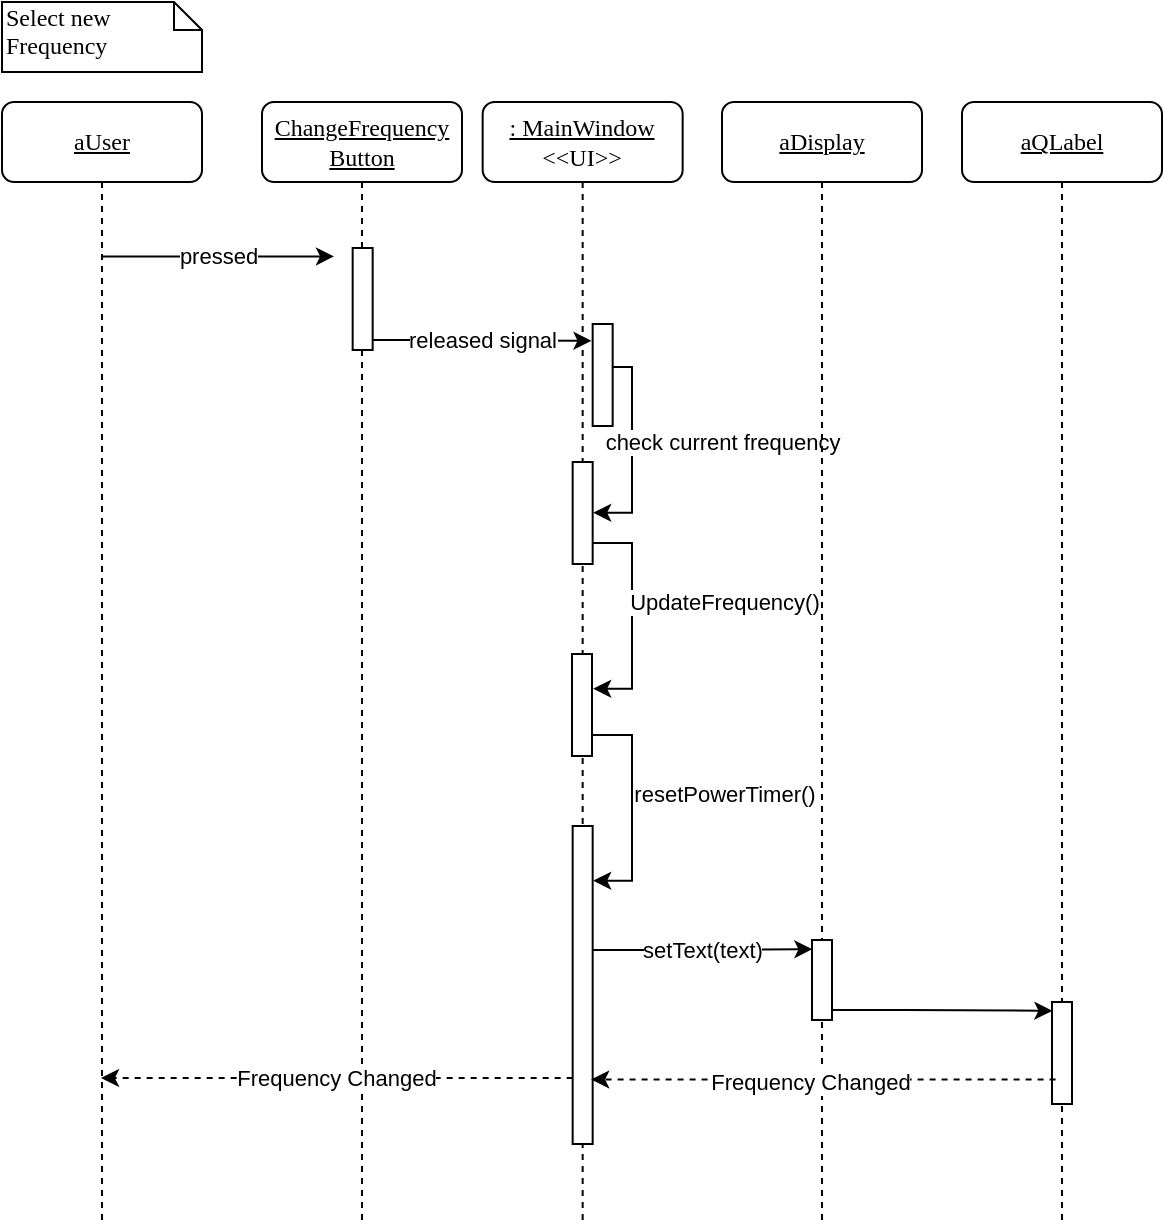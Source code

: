 <mxfile version="15.8.7" type="device"><diagram id="VuDFpsFaP6lAOEAVUjU_" name="Page-1"><mxGraphModel dx="1192" dy="682" grid="1" gridSize="10" guides="1" tooltips="1" connect="1" arrows="1" fold="1" page="1" pageScale="1" pageWidth="827" pageHeight="1169" math="0" shadow="0"><root><mxCell id="0"/><mxCell id="1" parent="0"/><mxCell id="o59TxMCRDk8W4h3pSL_5-3" value="&lt;u&gt;: MainWindow&lt;/u&gt;&lt;br&gt;&amp;lt;&amp;lt;UI&amp;gt;&amp;gt;" style="shape=umlLifeline;perimeter=lifelinePerimeter;whiteSpace=wrap;html=1;container=1;collapsible=0;recursiveResize=0;outlineConnect=0;rounded=1;shadow=0;comic=0;labelBackgroundColor=none;strokeWidth=1;fontFamily=Verdana;fontSize=12;align=center;" parent="1" vertex="1"><mxGeometry x="280.33" y="79" width="100" height="560" as="geometry"/></mxCell><mxCell id="o59TxMCRDk8W4h3pSL_5-4" value="" style="html=1;points=[];perimeter=orthogonalPerimeter;rounded=0;shadow=0;comic=0;labelBackgroundColor=none;strokeWidth=1;fontFamily=Verdana;fontSize=12;align=center;" parent="o59TxMCRDk8W4h3pSL_5-3" vertex="1"><mxGeometry x="45.0" y="180" width="10" height="51" as="geometry"/></mxCell><mxCell id="o59TxMCRDk8W4h3pSL_5-14" value="check current frequency" style="edgeStyle=orthogonalEdgeStyle;rounded=0;orthogonalLoop=1;jettySize=auto;html=1;entryX=1.06;entryY=0.576;entryDx=0;entryDy=0;entryPerimeter=0;" parent="o59TxMCRDk8W4h3pSL_5-3" edge="1"><mxGeometry x="0.021" y="45" relative="1" as="geometry"><mxPoint x="55.0" y="132.5" as="sourcePoint"/><mxPoint x="55.27" y="205.376" as="targetPoint"/><Array as="points"><mxPoint x="74.67" y="133"/><mxPoint x="74.67" y="205"/></Array><mxPoint as="offset"/></mxGeometry></mxCell><mxCell id="o59TxMCRDk8W4h3pSL_5-5" value="&lt;u&gt;aDisplay&lt;/u&gt;" style="shape=umlLifeline;perimeter=lifelinePerimeter;whiteSpace=wrap;html=1;container=1;collapsible=0;recursiveResize=0;outlineConnect=0;rounded=1;shadow=0;comic=0;labelBackgroundColor=none;strokeWidth=1;fontFamily=Verdana;fontSize=12;align=center;" parent="1" vertex="1"><mxGeometry x="400" y="79" width="100" height="560" as="geometry"/></mxCell><mxCell id="o59TxMCRDk8W4h3pSL_5-6" value="" style="html=1;points=[];perimeter=orthogonalPerimeter;rounded=0;shadow=0;comic=0;labelBackgroundColor=none;strokeWidth=1;fontFamily=Verdana;fontSize=12;align=center;" parent="o59TxMCRDk8W4h3pSL_5-5" vertex="1"><mxGeometry x="45" y="419" width="10" height="40" as="geometry"/></mxCell><mxCell id="o59TxMCRDk8W4h3pSL_5-7" value="&lt;u&gt;aUser&lt;/u&gt;" style="shape=umlLifeline;perimeter=lifelinePerimeter;whiteSpace=wrap;html=1;container=1;collapsible=0;recursiveResize=0;outlineConnect=0;rounded=1;shadow=0;comic=0;labelBackgroundColor=none;strokeWidth=1;fontFamily=Verdana;fontSize=12;align=center;" parent="1" vertex="1"><mxGeometry x="40" y="79" width="100" height="560" as="geometry"/></mxCell><mxCell id="o59TxMCRDk8W4h3pSL_5-8" value="Select new Frequency" style="shape=note;whiteSpace=wrap;html=1;size=14;verticalAlign=top;align=left;spacingTop=-6;rounded=0;shadow=0;comic=0;labelBackgroundColor=none;strokeWidth=1;fontFamily=Verdana;fontSize=12;fillColor=default;strokeColor=default;fontColor=default;" parent="1" vertex="1"><mxGeometry x="40" y="29" width="100" height="35" as="geometry"/></mxCell><mxCell id="o59TxMCRDk8W4h3pSL_5-9" value="&lt;u&gt;ChangeFrequency&lt;br&gt;Button&lt;/u&gt;" style="shape=umlLifeline;perimeter=lifelinePerimeter;whiteSpace=wrap;html=1;container=1;collapsible=0;recursiveResize=0;outlineConnect=0;rounded=1;shadow=0;comic=0;labelBackgroundColor=none;strokeWidth=1;fontFamily=Verdana;fontSize=12;align=center;" parent="1" vertex="1"><mxGeometry x="170" y="79" width="100" height="560" as="geometry"/></mxCell><mxCell id="o59TxMCRDk8W4h3pSL_5-10" value="" style="html=1;points=[];perimeter=orthogonalPerimeter;rounded=0;shadow=0;comic=0;labelBackgroundColor=none;strokeWidth=1;fontFamily=Verdana;fontSize=12;align=center;" parent="o59TxMCRDk8W4h3pSL_5-9" vertex="1"><mxGeometry x="165.33" y="111" width="10" height="51" as="geometry"/></mxCell><mxCell id="o59TxMCRDk8W4h3pSL_5-11" value="" style="html=1;points=[];perimeter=orthogonalPerimeter;rounded=0;shadow=0;comic=0;labelBackgroundColor=none;strokeWidth=1;fontFamily=Verdana;fontSize=12;align=center;" parent="o59TxMCRDk8W4h3pSL_5-9" vertex="1"><mxGeometry x="45.33" y="73" width="10" height="51" as="geometry"/></mxCell><mxCell id="o59TxMCRDk8W4h3pSL_5-12" value="released signal" style="edgeStyle=orthogonalEdgeStyle;rounded=0;orthogonalLoop=1;jettySize=auto;html=1;entryX=-0.06;entryY=0.067;entryDx=0;entryDy=0;entryPerimeter=0;" parent="o59TxMCRDk8W4h3pSL_5-9" edge="1"><mxGeometry relative="1" as="geometry"><mxPoint x="55.33" y="119" as="sourcePoint"/><mxPoint x="164.73" y="119.417" as="targetPoint"/><Array as="points"><mxPoint x="80.33" y="119"/><mxPoint x="80.33" y="119"/></Array></mxGeometry></mxCell><mxCell id="o59TxMCRDk8W4h3pSL_5-13" value="pressed" style="endArrow=classic;html=1;rounded=0;entryX=0.067;entryY=0.2;entryDx=0;entryDy=0;entryPerimeter=0;" parent="1" edge="1"><mxGeometry width="50" height="50" relative="1" as="geometry"><mxPoint x="89.929" y="156.2" as="sourcePoint"/><mxPoint x="206.0" y="156.2" as="targetPoint"/></mxGeometry></mxCell><mxCell id="o59TxMCRDk8W4h3pSL_5-15" value="setText(text)" style="edgeStyle=orthogonalEdgeStyle;rounded=0;orthogonalLoop=1;jettySize=auto;html=1;entryX=0.02;entryY=0.286;entryDx=0;entryDy=0;entryPerimeter=0;" parent="1" edge="1"><mxGeometry relative="1" as="geometry"><mxPoint x="335.33" y="503" as="sourcePoint"/><mxPoint x="445.2" y="502.586" as="targetPoint"/><Array as="points"><mxPoint x="380" y="503"/><mxPoint x="380" y="503"/></Array></mxGeometry></mxCell><mxCell id="o59TxMCRDk8W4h3pSL_5-16" value="Frequency Changed" style="edgeStyle=orthogonalEdgeStyle;rounded=0;orthogonalLoop=1;jettySize=auto;html=1;dashed=1;" parent="1" edge="1"><mxGeometry relative="1" as="geometry"><mxPoint x="325.33" y="567" as="sourcePoint"/><mxPoint x="89.5" y="567" as="targetPoint"/><Array as="points"><mxPoint x="270" y="567"/><mxPoint x="270" y="567"/></Array></mxGeometry></mxCell><mxCell id="o59TxMCRDk8W4h3pSL_5-17" value="" style="html=1;points=[];perimeter=orthogonalPerimeter;rounded=0;shadow=0;comic=0;labelBackgroundColor=none;strokeWidth=1;fontFamily=Verdana;fontSize=12;align=center;" parent="1" vertex="1"><mxGeometry x="325.33" y="441" width="10" height="159" as="geometry"/></mxCell><mxCell id="o59TxMCRDk8W4h3pSL_5-18" value="UpdateFrequency()" style="edgeStyle=orthogonalEdgeStyle;rounded=0;orthogonalLoop=1;jettySize=auto;html=1;entryX=1.06;entryY=0.576;entryDx=0;entryDy=0;entryPerimeter=0;" parent="1" edge="1"><mxGeometry x="-0.121" y="46" relative="1" as="geometry"><Array as="points"><mxPoint x="355" y="300"/><mxPoint x="355" y="372"/></Array><mxPoint as="offset"/><mxPoint x="335.33" y="299.5" as="sourcePoint"/><mxPoint x="335.6" y="372.376" as="targetPoint"/></mxGeometry></mxCell><mxCell id="o59TxMCRDk8W4h3pSL_5-19" value="&lt;u&gt;aQLabel&lt;/u&gt;" style="shape=umlLifeline;perimeter=lifelinePerimeter;whiteSpace=wrap;html=1;container=1;collapsible=0;recursiveResize=0;outlineConnect=0;rounded=1;shadow=0;comic=0;labelBackgroundColor=none;strokeWidth=1;fontFamily=Verdana;fontSize=12;align=center;" parent="1" vertex="1"><mxGeometry x="520" y="79" width="100" height="560" as="geometry"/></mxCell><mxCell id="o59TxMCRDk8W4h3pSL_5-20" value="" style="html=1;points=[];perimeter=orthogonalPerimeter;rounded=0;shadow=0;comic=0;labelBackgroundColor=none;strokeWidth=1;fontFamily=Verdana;fontSize=12;align=center;" parent="o59TxMCRDk8W4h3pSL_5-19" vertex="1"><mxGeometry x="45.0" y="450" width="10" height="51" as="geometry"/></mxCell><mxCell id="o59TxMCRDk8W4h3pSL_5-21" style="edgeStyle=orthogonalEdgeStyle;rounded=0;orthogonalLoop=1;jettySize=auto;html=1;entryX=0.02;entryY=0.086;entryDx=0;entryDy=0;entryPerimeter=0;" parent="1" source="o59TxMCRDk8W4h3pSL_5-6" target="o59TxMCRDk8W4h3pSL_5-20" edge="1"><mxGeometry relative="1" as="geometry"><Array as="points"><mxPoint x="490" y="533"/><mxPoint x="490" y="533"/></Array></mxGeometry></mxCell><mxCell id="o59TxMCRDk8W4h3pSL_5-22" style="edgeStyle=orthogonalEdgeStyle;rounded=0;orthogonalLoop=1;jettySize=auto;html=1;entryX=1.427;entryY=0.788;entryDx=0;entryDy=0;entryPerimeter=0;dashed=1;exitX=0.18;exitY=0.761;exitDx=0;exitDy=0;exitPerimeter=0;" parent="1" source="o59TxMCRDk8W4h3pSL_5-20" edge="1"><mxGeometry relative="1" as="geometry"><mxPoint x="560" y="568" as="sourcePoint"/><mxPoint x="334.6" y="567.72" as="targetPoint"/><Array as="points"/></mxGeometry></mxCell><mxCell id="o59TxMCRDk8W4h3pSL_5-23" value="Frequency Changed" style="edgeLabel;html=1;align=center;verticalAlign=middle;resizable=0;points=[];" parent="o59TxMCRDk8W4h3pSL_5-22" vertex="1" connectable="0"><mxGeometry x="0.185" y="1" relative="1" as="geometry"><mxPoint x="15" as="offset"/></mxGeometry></mxCell><mxCell id="o59TxMCRDk8W4h3pSL_5-24" value="" style="html=1;points=[];perimeter=orthogonalPerimeter;rounded=0;shadow=0;comic=0;labelBackgroundColor=none;strokeWidth=1;fontFamily=Verdana;fontSize=12;align=center;" parent="1" vertex="1"><mxGeometry x="325" y="355" width="10" height="51" as="geometry"/></mxCell><mxCell id="o59TxMCRDk8W4h3pSL_5-25" value="resetPowerTimer()" style="edgeStyle=orthogonalEdgeStyle;rounded=0;orthogonalLoop=1;jettySize=auto;html=1;entryX=1.06;entryY=0.576;entryDx=0;entryDy=0;entryPerimeter=0;" parent="1" edge="1"><mxGeometry x="-0.121" y="46" relative="1" as="geometry"><Array as="points"><mxPoint x="355" y="396"/><mxPoint x="355" y="468"/></Array><mxPoint as="offset"/><mxPoint x="335.33" y="395.5" as="sourcePoint"/><mxPoint x="335.6" y="468.376" as="targetPoint"/></mxGeometry></mxCell></root></mxGraphModel></diagram></mxfile>